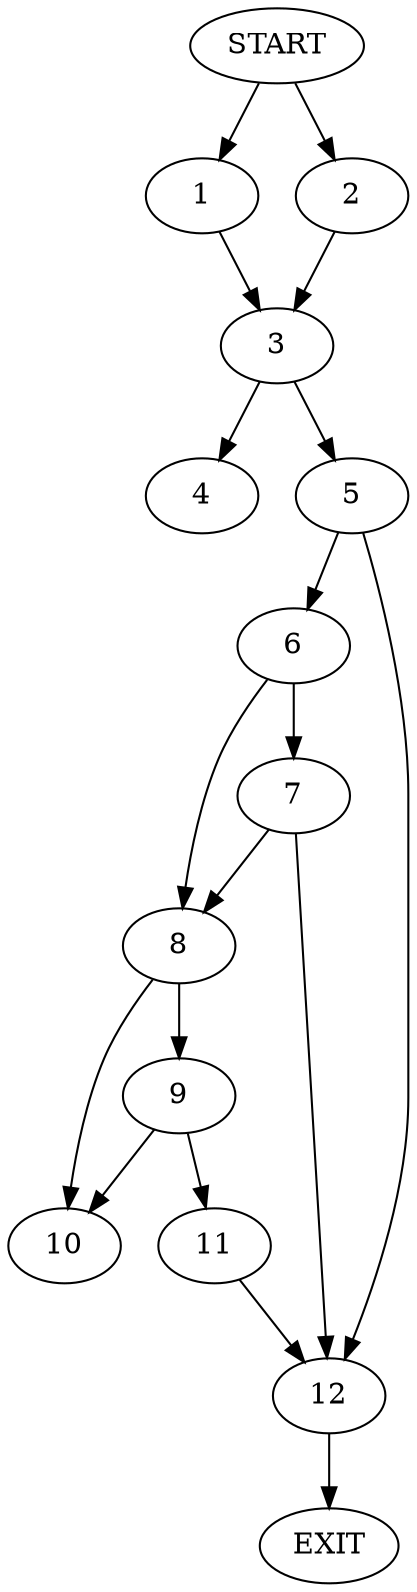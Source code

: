 digraph { 
0 [label="START"];
1;
2;
3;
4;
5;
6;
7;
8;
9;
10;
11;
12;
13[label="EXIT"];
0 -> 1;
0 -> 2;
1 -> 3;
2 -> 3;
3 -> 4;
3 -> 5;
5 -> 6;
5 -> 12;
6 -> 8;
6 -> 7;
7 -> 8;
7 -> 12;
8 -> 9;
8 -> 10;
9 -> 10;
9 -> 11;
11 -> 12;
12 -> 13;
}